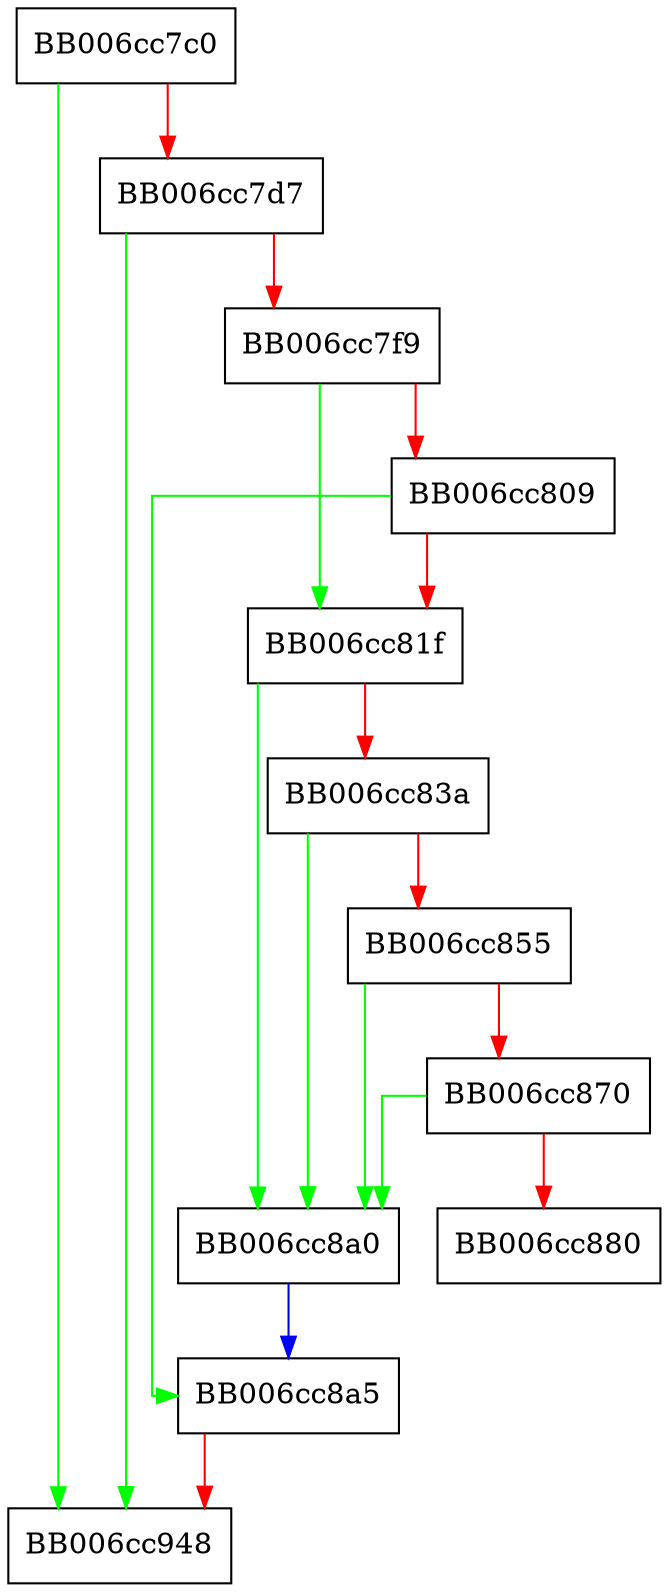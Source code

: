 digraph sskdf_dup {
  node [shape="box"];
  graph [splines=ortho];
  BB006cc7c0 -> BB006cc948 [color="green"];
  BB006cc7c0 -> BB006cc7d7 [color="red"];
  BB006cc7d7 -> BB006cc948 [color="green"];
  BB006cc7d7 -> BB006cc7f9 [color="red"];
  BB006cc7f9 -> BB006cc81f [color="green"];
  BB006cc7f9 -> BB006cc809 [color="red"];
  BB006cc809 -> BB006cc8a5 [color="green"];
  BB006cc809 -> BB006cc81f [color="red"];
  BB006cc81f -> BB006cc8a0 [color="green"];
  BB006cc81f -> BB006cc83a [color="red"];
  BB006cc83a -> BB006cc8a0 [color="green"];
  BB006cc83a -> BB006cc855 [color="red"];
  BB006cc855 -> BB006cc8a0 [color="green"];
  BB006cc855 -> BB006cc870 [color="red"];
  BB006cc870 -> BB006cc8a0 [color="green"];
  BB006cc870 -> BB006cc880 [color="red"];
  BB006cc8a0 -> BB006cc8a5 [color="blue"];
  BB006cc8a5 -> BB006cc948 [color="red"];
}